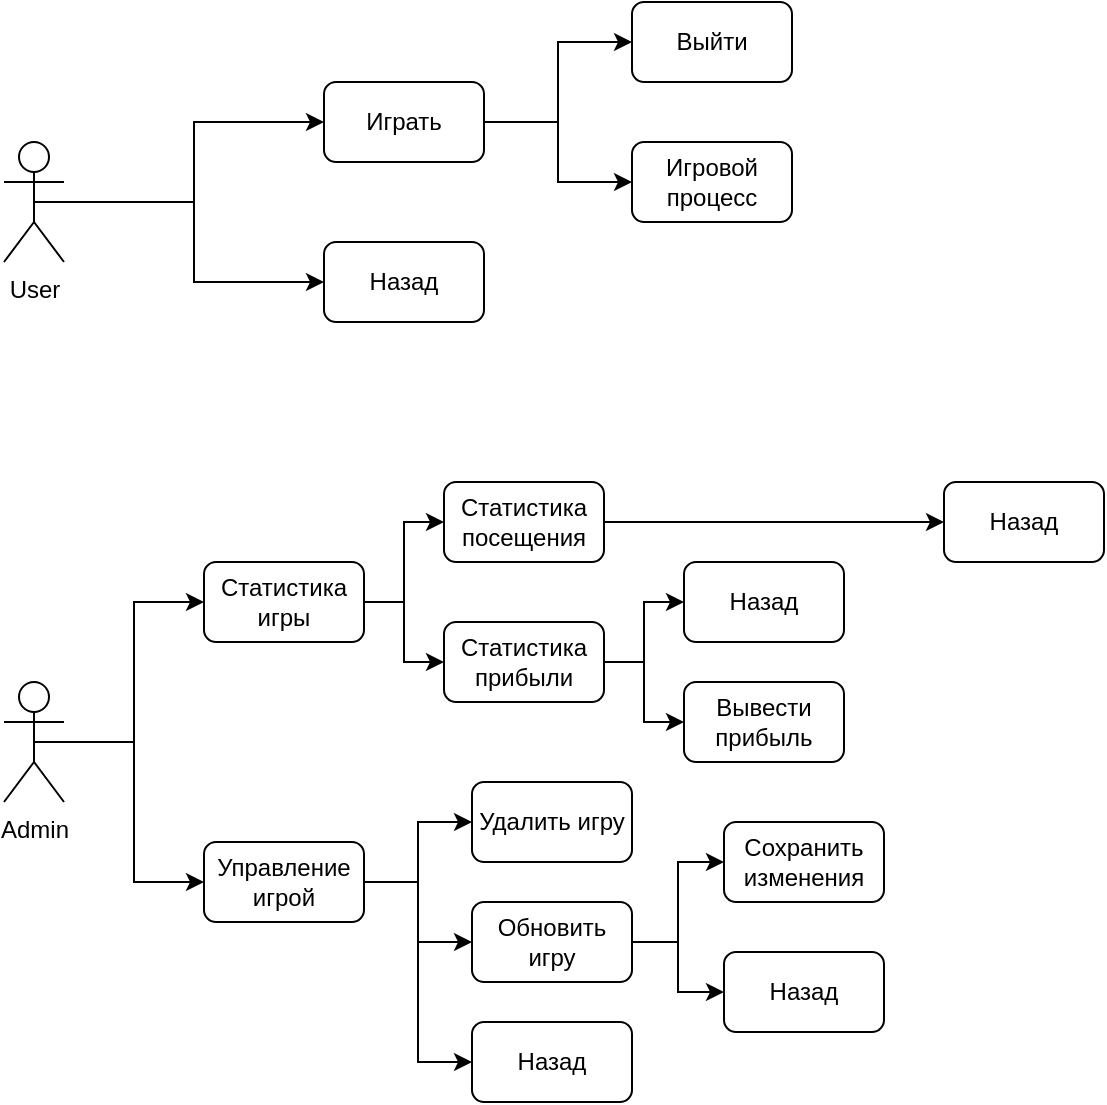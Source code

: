 <mxfile version="26.0.6">
  <diagram id="C5RBs43oDa-KdzZeNtuy" name="Page-1">
    <mxGraphModel dx="1434" dy="761" grid="1" gridSize="10" guides="1" tooltips="1" connect="1" arrows="1" fold="1" page="1" pageScale="1" pageWidth="827" pageHeight="1169" math="0" shadow="0">
      <root>
        <mxCell id="WIyWlLk6GJQsqaUBKTNV-0" />
        <mxCell id="WIyWlLk6GJQsqaUBKTNV-1" parent="WIyWlLk6GJQsqaUBKTNV-0" />
        <mxCell id="z5EMbsr1JXCxN6S9F8XN-15" style="edgeStyle=orthogonalEdgeStyle;rounded=0;orthogonalLoop=1;jettySize=auto;html=1;exitX=0.5;exitY=0.5;exitDx=0;exitDy=0;exitPerimeter=0;" edge="1" parent="WIyWlLk6GJQsqaUBKTNV-1" source="z5EMbsr1JXCxN6S9F8XN-0" target="z5EMbsr1JXCxN6S9F8XN-9">
          <mxGeometry relative="1" as="geometry" />
        </mxCell>
        <mxCell id="z5EMbsr1JXCxN6S9F8XN-16" style="edgeStyle=orthogonalEdgeStyle;rounded=0;orthogonalLoop=1;jettySize=auto;html=1;exitX=0.5;exitY=0.5;exitDx=0;exitDy=0;exitPerimeter=0;entryX=0;entryY=0.5;entryDx=0;entryDy=0;" edge="1" parent="WIyWlLk6GJQsqaUBKTNV-1" source="z5EMbsr1JXCxN6S9F8XN-0" target="z5EMbsr1JXCxN6S9F8XN-8">
          <mxGeometry relative="1" as="geometry" />
        </mxCell>
        <mxCell id="z5EMbsr1JXCxN6S9F8XN-0" value="User" style="shape=umlActor;verticalLabelPosition=bottom;verticalAlign=top;html=1;outlineConnect=0;" vertex="1" parent="WIyWlLk6GJQsqaUBKTNV-1">
          <mxGeometry x="100" y="160" width="30" height="60" as="geometry" />
        </mxCell>
        <mxCell id="z5EMbsr1JXCxN6S9F8XN-23" style="edgeStyle=orthogonalEdgeStyle;rounded=0;orthogonalLoop=1;jettySize=auto;html=1;exitX=0.5;exitY=0.5;exitDx=0;exitDy=0;exitPerimeter=0;entryX=0;entryY=0.5;entryDx=0;entryDy=0;" edge="1" parent="WIyWlLk6GJQsqaUBKTNV-1" source="z5EMbsr1JXCxN6S9F8XN-1" target="z5EMbsr1JXCxN6S9F8XN-24">
          <mxGeometry relative="1" as="geometry">
            <mxPoint x="200" y="370" as="targetPoint" />
          </mxGeometry>
        </mxCell>
        <mxCell id="z5EMbsr1JXCxN6S9F8XN-27" style="edgeStyle=orthogonalEdgeStyle;rounded=0;orthogonalLoop=1;jettySize=auto;html=1;exitX=0.5;exitY=0.5;exitDx=0;exitDy=0;exitPerimeter=0;entryX=0;entryY=0.5;entryDx=0;entryDy=0;" edge="1" parent="WIyWlLk6GJQsqaUBKTNV-1" source="z5EMbsr1JXCxN6S9F8XN-1" target="z5EMbsr1JXCxN6S9F8XN-25">
          <mxGeometry relative="1" as="geometry" />
        </mxCell>
        <mxCell id="z5EMbsr1JXCxN6S9F8XN-1" value="Admin" style="shape=umlActor;verticalLabelPosition=bottom;verticalAlign=top;html=1;outlineConnect=0;" vertex="1" parent="WIyWlLk6GJQsqaUBKTNV-1">
          <mxGeometry x="100" y="430" width="30" height="60" as="geometry" />
        </mxCell>
        <mxCell id="z5EMbsr1JXCxN6S9F8XN-20" style="edgeStyle=orthogonalEdgeStyle;rounded=0;orthogonalLoop=1;jettySize=auto;html=1;exitX=1;exitY=0.5;exitDx=0;exitDy=0;entryX=0;entryY=0.5;entryDx=0;entryDy=0;" edge="1" parent="WIyWlLk6GJQsqaUBKTNV-1" source="z5EMbsr1JXCxN6S9F8XN-8" target="z5EMbsr1JXCxN6S9F8XN-18">
          <mxGeometry relative="1" as="geometry" />
        </mxCell>
        <mxCell id="z5EMbsr1JXCxN6S9F8XN-22" style="edgeStyle=orthogonalEdgeStyle;rounded=0;orthogonalLoop=1;jettySize=auto;html=1;exitX=1;exitY=0.5;exitDx=0;exitDy=0;" edge="1" parent="WIyWlLk6GJQsqaUBKTNV-1" source="z5EMbsr1JXCxN6S9F8XN-8" target="z5EMbsr1JXCxN6S9F8XN-21">
          <mxGeometry relative="1" as="geometry" />
        </mxCell>
        <mxCell id="z5EMbsr1JXCxN6S9F8XN-8" value="Играть" style="rounded=1;whiteSpace=wrap;html=1;" vertex="1" parent="WIyWlLk6GJQsqaUBKTNV-1">
          <mxGeometry x="260" y="130" width="80" height="40" as="geometry" />
        </mxCell>
        <mxCell id="z5EMbsr1JXCxN6S9F8XN-9" value="Назад" style="rounded=1;whiteSpace=wrap;html=1;" vertex="1" parent="WIyWlLk6GJQsqaUBKTNV-1">
          <mxGeometry x="260" y="210" width="80" height="40" as="geometry" />
        </mxCell>
        <mxCell id="z5EMbsr1JXCxN6S9F8XN-18" value="Игровой процесс" style="rounded=1;whiteSpace=wrap;html=1;" vertex="1" parent="WIyWlLk6GJQsqaUBKTNV-1">
          <mxGeometry x="414" y="160" width="80" height="40" as="geometry" />
        </mxCell>
        <mxCell id="z5EMbsr1JXCxN6S9F8XN-21" value="Выйти" style="rounded=1;whiteSpace=wrap;html=1;" vertex="1" parent="WIyWlLk6GJQsqaUBKTNV-1">
          <mxGeometry x="414" y="90" width="80" height="40" as="geometry" />
        </mxCell>
        <mxCell id="z5EMbsr1JXCxN6S9F8XN-35" style="edgeStyle=orthogonalEdgeStyle;rounded=0;orthogonalLoop=1;jettySize=auto;html=1;exitX=1;exitY=0.5;exitDx=0;exitDy=0;entryX=0;entryY=0.5;entryDx=0;entryDy=0;" edge="1" parent="WIyWlLk6GJQsqaUBKTNV-1" source="z5EMbsr1JXCxN6S9F8XN-24" target="z5EMbsr1JXCxN6S9F8XN-33">
          <mxGeometry relative="1" as="geometry" />
        </mxCell>
        <mxCell id="z5EMbsr1JXCxN6S9F8XN-36" style="edgeStyle=orthogonalEdgeStyle;rounded=0;orthogonalLoop=1;jettySize=auto;html=1;exitX=1;exitY=0.5;exitDx=0;exitDy=0;entryX=0;entryY=0.5;entryDx=0;entryDy=0;" edge="1" parent="WIyWlLk6GJQsqaUBKTNV-1" source="z5EMbsr1JXCxN6S9F8XN-24" target="z5EMbsr1JXCxN6S9F8XN-34">
          <mxGeometry relative="1" as="geometry" />
        </mxCell>
        <mxCell id="z5EMbsr1JXCxN6S9F8XN-24" value="Статистика игры" style="rounded=1;whiteSpace=wrap;html=1;" vertex="1" parent="WIyWlLk6GJQsqaUBKTNV-1">
          <mxGeometry x="200" y="370" width="80" height="40" as="geometry" />
        </mxCell>
        <mxCell id="z5EMbsr1JXCxN6S9F8XN-31" style="edgeStyle=orthogonalEdgeStyle;rounded=0;orthogonalLoop=1;jettySize=auto;html=1;exitX=1;exitY=0.5;exitDx=0;exitDy=0;entryX=0;entryY=0.5;entryDx=0;entryDy=0;" edge="1" parent="WIyWlLk6GJQsqaUBKTNV-1" source="z5EMbsr1JXCxN6S9F8XN-25" target="z5EMbsr1JXCxN6S9F8XN-29">
          <mxGeometry relative="1" as="geometry" />
        </mxCell>
        <mxCell id="z5EMbsr1JXCxN6S9F8XN-32" style="edgeStyle=orthogonalEdgeStyle;rounded=0;orthogonalLoop=1;jettySize=auto;html=1;exitX=1;exitY=0.5;exitDx=0;exitDy=0;entryX=0;entryY=0.5;entryDx=0;entryDy=0;" edge="1" parent="WIyWlLk6GJQsqaUBKTNV-1" source="z5EMbsr1JXCxN6S9F8XN-25" target="z5EMbsr1JXCxN6S9F8XN-28">
          <mxGeometry relative="1" as="geometry" />
        </mxCell>
        <mxCell id="z5EMbsr1JXCxN6S9F8XN-46" style="edgeStyle=orthogonalEdgeStyle;rounded=0;orthogonalLoop=1;jettySize=auto;html=1;exitX=1;exitY=0.5;exitDx=0;exitDy=0;entryX=0;entryY=0.5;entryDx=0;entryDy=0;" edge="1" parent="WIyWlLk6GJQsqaUBKTNV-1" source="z5EMbsr1JXCxN6S9F8XN-25" target="z5EMbsr1JXCxN6S9F8XN-45">
          <mxGeometry relative="1" as="geometry" />
        </mxCell>
        <mxCell id="z5EMbsr1JXCxN6S9F8XN-25" value="Управление игрой" style="rounded=1;whiteSpace=wrap;html=1;" vertex="1" parent="WIyWlLk6GJQsqaUBKTNV-1">
          <mxGeometry x="200" y="510" width="80" height="40" as="geometry" />
        </mxCell>
        <mxCell id="z5EMbsr1JXCxN6S9F8XN-51" style="edgeStyle=orthogonalEdgeStyle;rounded=0;orthogonalLoop=1;jettySize=auto;html=1;exitX=1;exitY=0.5;exitDx=0;exitDy=0;entryX=0;entryY=0.5;entryDx=0;entryDy=0;" edge="1" parent="WIyWlLk6GJQsqaUBKTNV-1" source="z5EMbsr1JXCxN6S9F8XN-28" target="z5EMbsr1JXCxN6S9F8XN-47">
          <mxGeometry relative="1" as="geometry" />
        </mxCell>
        <mxCell id="z5EMbsr1JXCxN6S9F8XN-52" style="edgeStyle=orthogonalEdgeStyle;rounded=0;orthogonalLoop=1;jettySize=auto;html=1;exitX=1;exitY=0.5;exitDx=0;exitDy=0;entryX=0;entryY=0.5;entryDx=0;entryDy=0;" edge="1" parent="WIyWlLk6GJQsqaUBKTNV-1" source="z5EMbsr1JXCxN6S9F8XN-28" target="z5EMbsr1JXCxN6S9F8XN-49">
          <mxGeometry relative="1" as="geometry" />
        </mxCell>
        <mxCell id="z5EMbsr1JXCxN6S9F8XN-28" value="Обновить игру" style="rounded=1;whiteSpace=wrap;html=1;" vertex="1" parent="WIyWlLk6GJQsqaUBKTNV-1">
          <mxGeometry x="334" y="540" width="80" height="40" as="geometry" />
        </mxCell>
        <mxCell id="z5EMbsr1JXCxN6S9F8XN-29" value="Удалить игру" style="rounded=1;whiteSpace=wrap;html=1;" vertex="1" parent="WIyWlLk6GJQsqaUBKTNV-1">
          <mxGeometry x="334" y="480" width="80" height="40" as="geometry" />
        </mxCell>
        <mxCell id="z5EMbsr1JXCxN6S9F8XN-44" style="edgeStyle=orthogonalEdgeStyle;rounded=0;orthogonalLoop=1;jettySize=auto;html=1;exitX=1;exitY=0.5;exitDx=0;exitDy=0;" edge="1" parent="WIyWlLk6GJQsqaUBKTNV-1" source="z5EMbsr1JXCxN6S9F8XN-33" target="z5EMbsr1JXCxN6S9F8XN-43">
          <mxGeometry relative="1" as="geometry" />
        </mxCell>
        <mxCell id="z5EMbsr1JXCxN6S9F8XN-33" value="Статистика посещения" style="rounded=1;whiteSpace=wrap;html=1;" vertex="1" parent="WIyWlLk6GJQsqaUBKTNV-1">
          <mxGeometry x="320" y="330" width="80" height="40" as="geometry" />
        </mxCell>
        <mxCell id="z5EMbsr1JXCxN6S9F8XN-40" style="edgeStyle=orthogonalEdgeStyle;rounded=0;orthogonalLoop=1;jettySize=auto;html=1;exitX=1;exitY=0.5;exitDx=0;exitDy=0;entryX=0;entryY=0.5;entryDx=0;entryDy=0;" edge="1" parent="WIyWlLk6GJQsqaUBKTNV-1" source="z5EMbsr1JXCxN6S9F8XN-34" target="z5EMbsr1JXCxN6S9F8XN-38">
          <mxGeometry relative="1" as="geometry" />
        </mxCell>
        <mxCell id="z5EMbsr1JXCxN6S9F8XN-41" style="edgeStyle=orthogonalEdgeStyle;rounded=0;orthogonalLoop=1;jettySize=auto;html=1;exitX=1;exitY=0.5;exitDx=0;exitDy=0;entryX=0;entryY=0.5;entryDx=0;entryDy=0;" edge="1" parent="WIyWlLk6GJQsqaUBKTNV-1" source="z5EMbsr1JXCxN6S9F8XN-34" target="z5EMbsr1JXCxN6S9F8XN-39">
          <mxGeometry relative="1" as="geometry" />
        </mxCell>
        <mxCell id="z5EMbsr1JXCxN6S9F8XN-34" value="Статистика прибыли" style="rounded=1;whiteSpace=wrap;html=1;" vertex="1" parent="WIyWlLk6GJQsqaUBKTNV-1">
          <mxGeometry x="320" y="400" width="80" height="40" as="geometry" />
        </mxCell>
        <mxCell id="z5EMbsr1JXCxN6S9F8XN-38" value="Вывести прибыль" style="rounded=1;whiteSpace=wrap;html=1;" vertex="1" parent="WIyWlLk6GJQsqaUBKTNV-1">
          <mxGeometry x="440" y="430" width="80" height="40" as="geometry" />
        </mxCell>
        <mxCell id="z5EMbsr1JXCxN6S9F8XN-39" value="Назад" style="rounded=1;whiteSpace=wrap;html=1;" vertex="1" parent="WIyWlLk6GJQsqaUBKTNV-1">
          <mxGeometry x="440" y="370" width="80" height="40" as="geometry" />
        </mxCell>
        <mxCell id="z5EMbsr1JXCxN6S9F8XN-43" value="Назад" style="rounded=1;whiteSpace=wrap;html=1;" vertex="1" parent="WIyWlLk6GJQsqaUBKTNV-1">
          <mxGeometry x="570" y="330" width="80" height="40" as="geometry" />
        </mxCell>
        <mxCell id="z5EMbsr1JXCxN6S9F8XN-45" value="Назад" style="rounded=1;whiteSpace=wrap;html=1;" vertex="1" parent="WIyWlLk6GJQsqaUBKTNV-1">
          <mxGeometry x="334" y="600" width="80" height="40" as="geometry" />
        </mxCell>
        <mxCell id="z5EMbsr1JXCxN6S9F8XN-47" value="Сохранить изменения" style="rounded=1;whiteSpace=wrap;html=1;" vertex="1" parent="WIyWlLk6GJQsqaUBKTNV-1">
          <mxGeometry x="460" y="500" width="80" height="40" as="geometry" />
        </mxCell>
        <mxCell id="z5EMbsr1JXCxN6S9F8XN-49" value="Назад" style="rounded=1;whiteSpace=wrap;html=1;" vertex="1" parent="WIyWlLk6GJQsqaUBKTNV-1">
          <mxGeometry x="460" y="565" width="80" height="40" as="geometry" />
        </mxCell>
      </root>
    </mxGraphModel>
  </diagram>
</mxfile>

